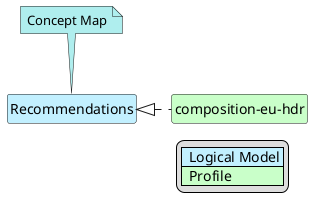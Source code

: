 @startuml
hide circle
hide stereotype
hide members
hide methods
skinparam linetype ortho
skinparam class {
BackgroundColor<<LogicalModel>> #APPLICATION
BackgroundColor<<Profile>> #TECHNOLOGY
}
legend right
| <#APPLICATION>  Logical Model |
| <#TECHNOLOGY>  Profile |
endlegend
class "Recommendations" <<LogicalModel>> [[StructureDefinition-Recommendations.html]]
note top #PaleTurquoise [[ConceptMap-recommendations2FHIR-eu-hdr.html]]
Concept Map
endnote
class "composition-eu-hdr" <<Profile>> [[StructureDefinition-composition-eu-hdr.html]]
"Recommendations" <|. "composition-eu-hdr"
@enduml